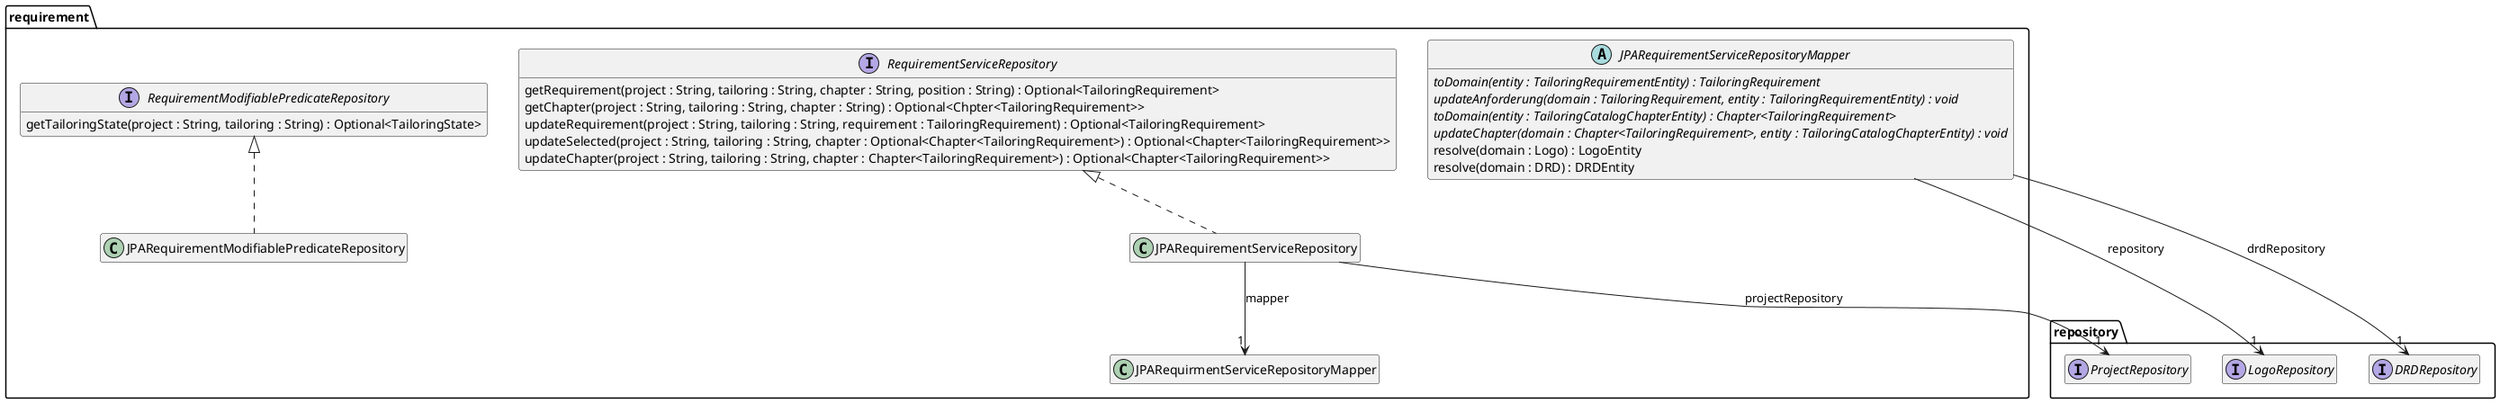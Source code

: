 @startuml Ebene3.png
hide empty members

package repository {
    interface ProjectRepository
    interface LogoRepository
    interface DRDRepository
}

package requirement {
    interface RequirementServiceRepository {
        getRequirement(project : String, tailoring : String, chapter : String, position : String) : Optional<TailoringRequirement>
        getChapter(project : String, tailoring : String, chapter : String) : Optional<Chpter<TailoringRequirement>>
        updateRequirement(project : String, tailoring : String, requirement : TailoringRequirement) : Optional<TailoringRequirement>
        updateSelected(project : String, tailoring : String, chapter : Optional<Chapter<TailoringRequirement>) : Optional<Chapter<TailoringRequirement>>
        updateChapter(project : String, tailoring : String, chapter : Chapter<TailoringRequirement>) : Optional<Chapter<TailoringRequirement>>
    }

    abstract class JPARequirementServiceRepositoryMapper {
        {abstract} toDomain(entity : TailoringRequirementEntity) : TailoringRequirement
        {abstract} updateAnforderung(domain : TailoringRequirement, entity : TailoringRequirementEntity) : void
        {abstract} toDomain(entity : TailoringCatalogChapterEntity) : Chapter<TailoringRequirement>
        {abstract} updateChapter(domain : Chapter<TailoringRequirement>, entity : TailoringCatalogChapterEntity) : void
        resolve(domain : Logo) : LogoEntity
        resolve(domain : DRD) : DRDEntity
    }
    JPARequirementServiceRepositoryMapper --> "1" LogoRepository : repository
    JPARequirementServiceRepositoryMapper --> "1" DRDRepository : drdRepository

    class JPARequirementServiceRepository {
    }

    RequirementServiceRepository <|.. JPARequirementServiceRepository
    JPARequirementServiceRepository --> "1" JPARequirmentServiceRepositoryMapper : mapper
    JPARequirementServiceRepository --> "1" ProjectRepository : projectRepository

    interface RequirementModifiablePredicateRepository {
        getTailoringState(project : String, tailoring : String) : Optional<TailoringState>
    }
    class JPARequirementModifiablePredicateRepository {
    }
    RequirementModifiablePredicateRepository <|.. JPARequirementModifiablePredicateRepository


}

@enduml
